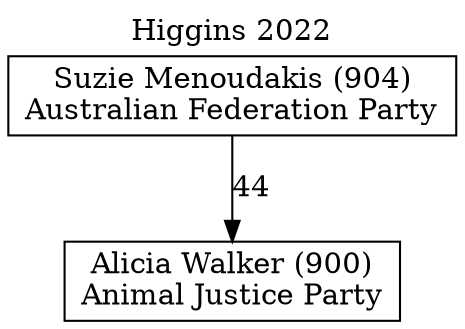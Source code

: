 // House preference flow
digraph "Alicia Walker (900)_Higgins_2022" {
	graph [label="Higgins 2022" labelloc=t mclimit=10]
	node [shape=box]
	"Alicia Walker (900)" [label="Alicia Walker (900)
Animal Justice Party"]
	"Suzie Menoudakis (904)" [label="Suzie Menoudakis (904)
Australian Federation Party"]
	"Suzie Menoudakis (904)" -> "Alicia Walker (900)" [label=44]
}
